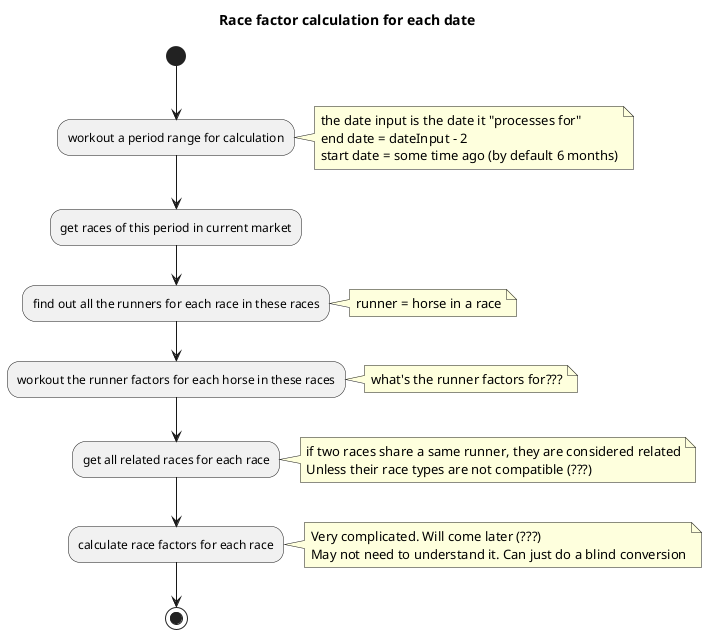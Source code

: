 @startuml
title Race factor calculation for each date
(*) --> "workout a period range for calculation"

note right
    the date input is the date it "processes for"
    end date = dateInput - 2
    start date = some time ago (by default 6 months)
end note


"workout a period range for calculation" --> "get races of this period in current market"

"get races of this period in current market" --> "find out all the runners for each race in these races"
note right
runner = horse in a race
end note

"find out all the runners for each race in these races" --> "workout the runner factors for each horse in these races"
note right
what's the runner factors for???
end note

"workout the runner factors for each horse in these races" --> "get all related races for each race"
note right
if two races share a same runner, they are considered related
Unless their race types are not compatible (???)
end note

"get all related races for each race" --> "calculate race factors for each race"
note right
Very complicated. Will come later (???)
May not need to understand it. Can just do a blind conversion
end note

"calculate race factors for each race" --> (*)
@enduml